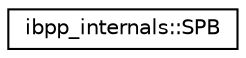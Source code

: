 digraph "Graphical Class Hierarchy"
{
 // LATEX_PDF_SIZE
  edge [fontname="Helvetica",fontsize="10",labelfontname="Helvetica",labelfontsize="10"];
  node [fontname="Helvetica",fontsize="10",shape=record];
  rankdir="LR";
  Node0 [label="ibpp_internals::SPB",height=0.2,width=0.4,color="black", fillcolor="white", style="filled",URL="$classibpp__internals_1_1SPB.html",tooltip=" "];
}
